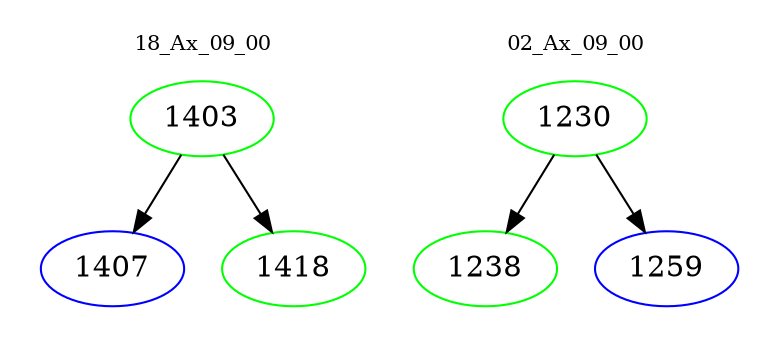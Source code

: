 digraph{
subgraph cluster_0 {
color = white
label = "18_Ax_09_00";
fontsize=10;
T0_1403 [label="1403", color="green"]
T0_1403 -> T0_1407 [color="black"]
T0_1407 [label="1407", color="blue"]
T0_1403 -> T0_1418 [color="black"]
T0_1418 [label="1418", color="green"]
}
subgraph cluster_1 {
color = white
label = "02_Ax_09_00";
fontsize=10;
T1_1230 [label="1230", color="green"]
T1_1230 -> T1_1238 [color="black"]
T1_1238 [label="1238", color="green"]
T1_1230 -> T1_1259 [color="black"]
T1_1259 [label="1259", color="blue"]
}
}
